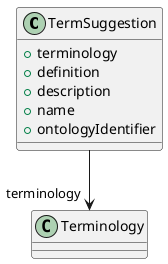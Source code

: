 @startuml
class TermSuggestion {
+terminology
+definition
+description
+name
+ontologyIdentifier

}
TermSuggestion -d-> "terminology" Terminology

@enduml